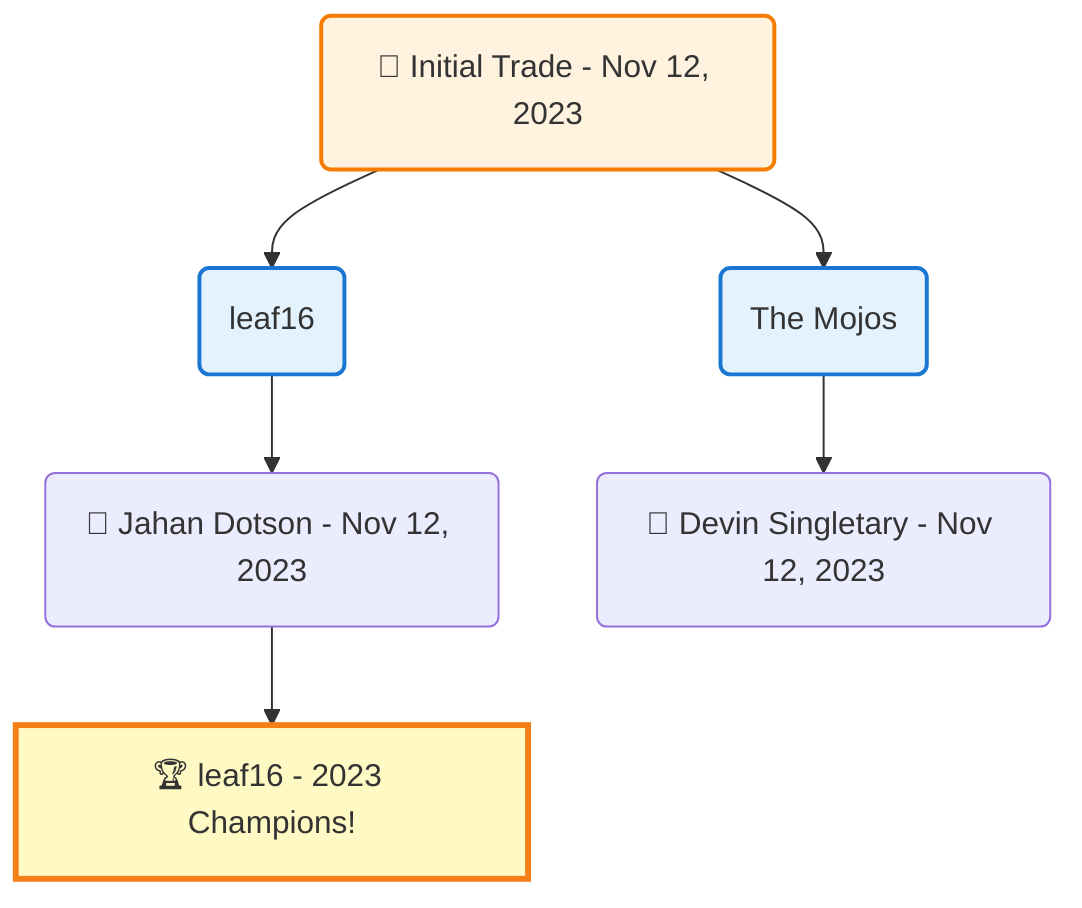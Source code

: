 flowchart TD

    TRADE_MAIN("🔄 Initial Trade - Nov 12, 2023")
    TEAM_1("leaf16")
    TEAM_2("The Mojos")
    NODE_db944cf8-73f0-46a5-99c1-3fa383a4b960("🔄 Jahan Dotson - Nov 12, 2023")
    CHAMP_66fb98f4-89a7-45f9-893a-b41d71e6249d_2023["🏆 leaf16 - 2023 Champions!"]
    NODE_a64a8f83-f570-4f5e-afd6-a326a06ce4c7("🔄 Devin Singletary - Nov 12, 2023")

    TRADE_MAIN --> TEAM_1
    TRADE_MAIN --> TEAM_2
    TEAM_1 --> NODE_db944cf8-73f0-46a5-99c1-3fa383a4b960
    NODE_db944cf8-73f0-46a5-99c1-3fa383a4b960 --> CHAMP_66fb98f4-89a7-45f9-893a-b41d71e6249d_2023
    TEAM_2 --> NODE_a64a8f83-f570-4f5e-afd6-a326a06ce4c7

    %% Node styling
    classDef teamNode fill:#e3f2fd,stroke:#1976d2,stroke-width:2px
    classDef tradeNode fill:#fff3e0,stroke:#f57c00,stroke-width:2px
    classDef playerNode fill:#f3e5f5,stroke:#7b1fa2,stroke-width:1px
    classDef nonRootPlayerNode fill:#f5f5f5,stroke:#757575,stroke-width:1px
    classDef endNode fill:#ffebee,stroke:#c62828,stroke-width:2px
    classDef waiverNode fill:#e8f5e8,stroke:#388e3c,stroke-width:2px
    classDef championshipNode fill:#fff9c4,stroke:#f57f17,stroke-width:3px

    class TEAM_1,TEAM_2 teamNode
    class CHAMP_66fb98f4-89a7-45f9-893a-b41d71e6249d_2023 championshipNode
    class TRADE_MAIN tradeNode